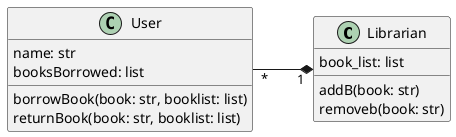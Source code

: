 @startuml

left to right direction

class Librarian{
book_list: list
addB(book: str)
removeb(book: str)
}

class User{
name: str
booksBorrowed: list
borrowBook(book: str, booklist: list)
returnBook(book: str, booklist: list)
}

User "*" --* "1"Librarian 

@enduml
